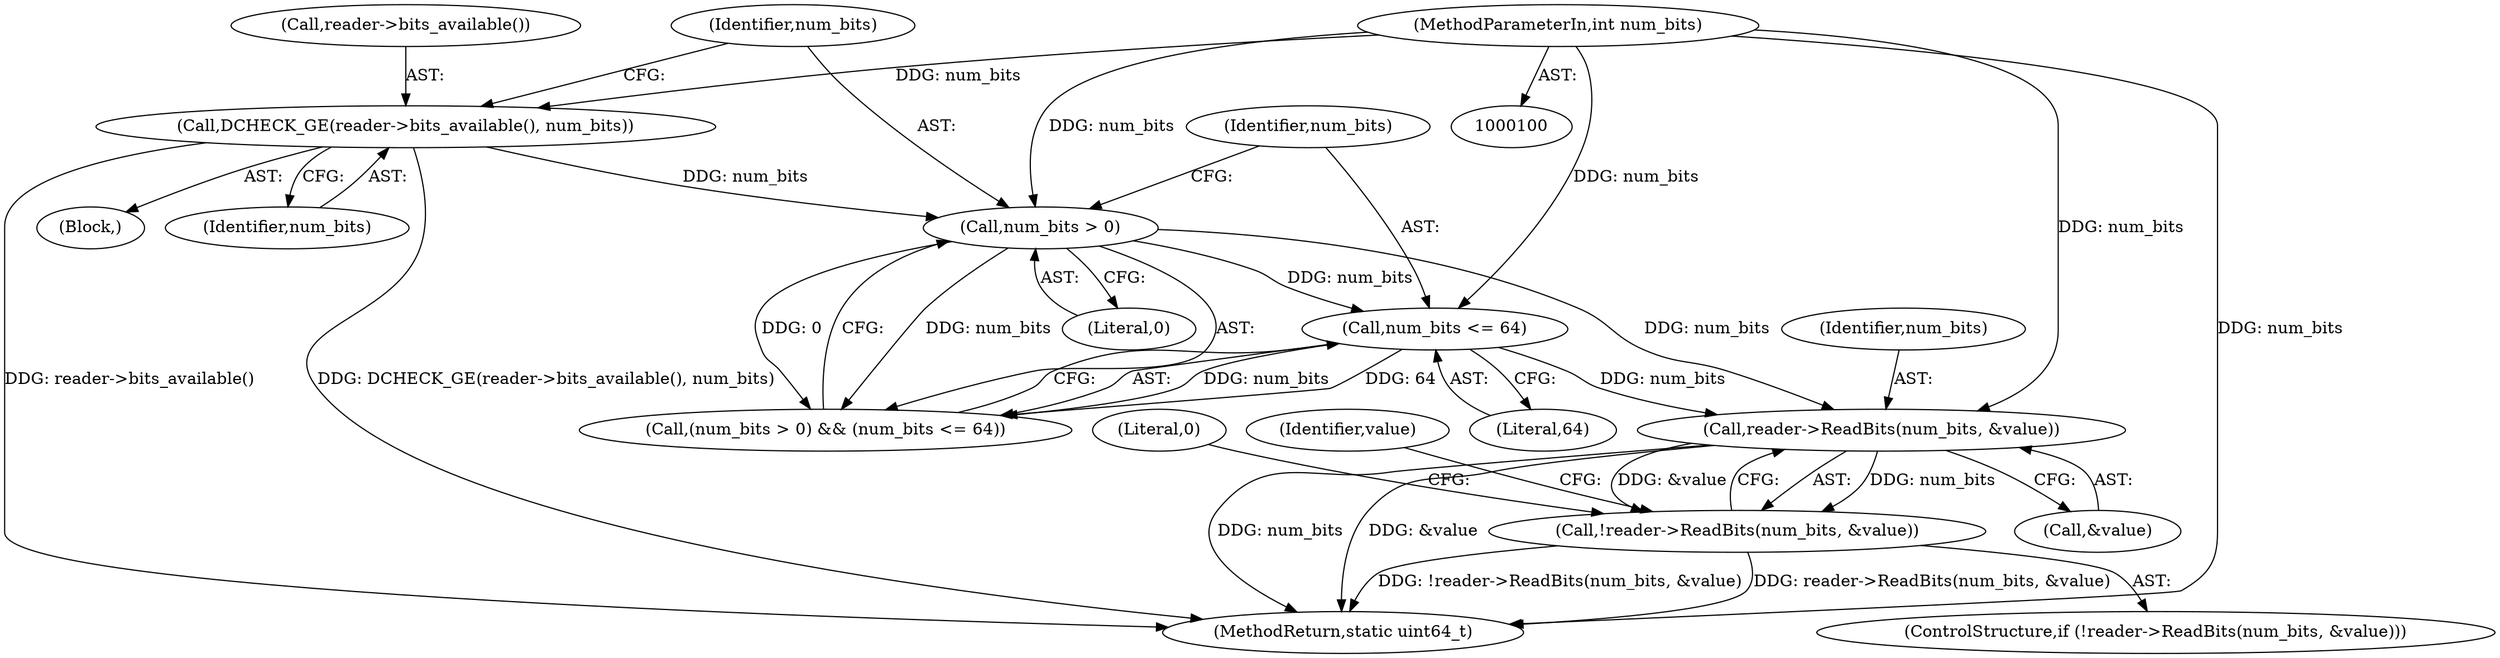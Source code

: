digraph "0_Chrome_929f77d4173022a731ae91218ce6894d20f87f35_1@API" {
"1000121" [label="(Call,reader->ReadBits(num_bits, &value))"];
"1000112" [label="(Call,num_bits <= 64)"];
"1000109" [label="(Call,num_bits > 0)"];
"1000104" [label="(Call,DCHECK_GE(reader->bits_available(), num_bits))"];
"1000102" [label="(MethodParameterIn,int num_bits)"];
"1000120" [label="(Call,!reader->ReadBits(num_bits, &value))"];
"1000109" [label="(Call,num_bits > 0)"];
"1000120" [label="(Call,!reader->ReadBits(num_bits, &value))"];
"1000103" [label="(Block,)"];
"1000123" [label="(Call,&value)"];
"1000105" [label="(Call,reader->bits_available())"];
"1000108" [label="(Call,(num_bits > 0) && (num_bits <= 64))"];
"1000111" [label="(Literal,0)"];
"1000126" [label="(Literal,0)"];
"1000102" [label="(MethodParameterIn,int num_bits)"];
"1000129" [label="(MethodReturn,static uint64_t)"];
"1000106" [label="(Identifier,num_bits)"];
"1000112" [label="(Call,num_bits <= 64)"];
"1000119" [label="(ControlStructure,if (!reader->ReadBits(num_bits, &value)))"];
"1000110" [label="(Identifier,num_bits)"];
"1000113" [label="(Identifier,num_bits)"];
"1000128" [label="(Identifier,value)"];
"1000104" [label="(Call,DCHECK_GE(reader->bits_available(), num_bits))"];
"1000122" [label="(Identifier,num_bits)"];
"1000121" [label="(Call,reader->ReadBits(num_bits, &value))"];
"1000114" [label="(Literal,64)"];
"1000121" -> "1000120"  [label="AST: "];
"1000121" -> "1000123"  [label="CFG: "];
"1000122" -> "1000121"  [label="AST: "];
"1000123" -> "1000121"  [label="AST: "];
"1000120" -> "1000121"  [label="CFG: "];
"1000121" -> "1000129"  [label="DDG: &value"];
"1000121" -> "1000129"  [label="DDG: num_bits"];
"1000121" -> "1000120"  [label="DDG: num_bits"];
"1000121" -> "1000120"  [label="DDG: &value"];
"1000112" -> "1000121"  [label="DDG: num_bits"];
"1000109" -> "1000121"  [label="DDG: num_bits"];
"1000102" -> "1000121"  [label="DDG: num_bits"];
"1000112" -> "1000108"  [label="AST: "];
"1000112" -> "1000114"  [label="CFG: "];
"1000113" -> "1000112"  [label="AST: "];
"1000114" -> "1000112"  [label="AST: "];
"1000108" -> "1000112"  [label="CFG: "];
"1000112" -> "1000108"  [label="DDG: num_bits"];
"1000112" -> "1000108"  [label="DDG: 64"];
"1000109" -> "1000112"  [label="DDG: num_bits"];
"1000102" -> "1000112"  [label="DDG: num_bits"];
"1000109" -> "1000108"  [label="AST: "];
"1000109" -> "1000111"  [label="CFG: "];
"1000110" -> "1000109"  [label="AST: "];
"1000111" -> "1000109"  [label="AST: "];
"1000113" -> "1000109"  [label="CFG: "];
"1000108" -> "1000109"  [label="CFG: "];
"1000109" -> "1000108"  [label="DDG: num_bits"];
"1000109" -> "1000108"  [label="DDG: 0"];
"1000104" -> "1000109"  [label="DDG: num_bits"];
"1000102" -> "1000109"  [label="DDG: num_bits"];
"1000104" -> "1000103"  [label="AST: "];
"1000104" -> "1000106"  [label="CFG: "];
"1000105" -> "1000104"  [label="AST: "];
"1000106" -> "1000104"  [label="AST: "];
"1000110" -> "1000104"  [label="CFG: "];
"1000104" -> "1000129"  [label="DDG: DCHECK_GE(reader->bits_available(), num_bits)"];
"1000104" -> "1000129"  [label="DDG: reader->bits_available()"];
"1000102" -> "1000104"  [label="DDG: num_bits"];
"1000102" -> "1000100"  [label="AST: "];
"1000102" -> "1000129"  [label="DDG: num_bits"];
"1000120" -> "1000119"  [label="AST: "];
"1000126" -> "1000120"  [label="CFG: "];
"1000128" -> "1000120"  [label="CFG: "];
"1000120" -> "1000129"  [label="DDG: reader->ReadBits(num_bits, &value)"];
"1000120" -> "1000129"  [label="DDG: !reader->ReadBits(num_bits, &value)"];
}
